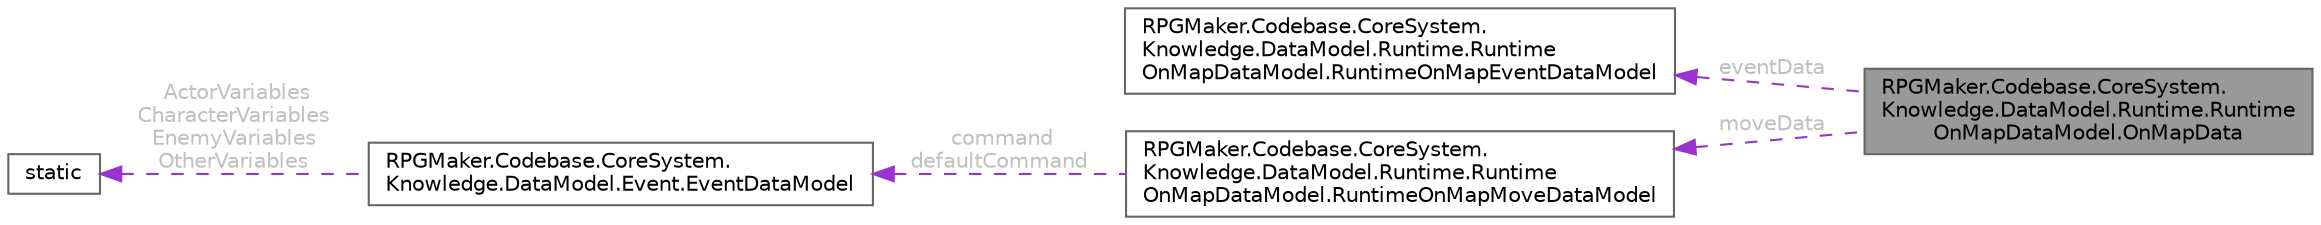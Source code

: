 digraph "RPGMaker.Codebase.CoreSystem.Knowledge.DataModel.Runtime.RuntimeOnMapDataModel.OnMapData"
{
 // LATEX_PDF_SIZE
  bgcolor="transparent";
  edge [fontname=Helvetica,fontsize=10,labelfontname=Helvetica,labelfontsize=10];
  node [fontname=Helvetica,fontsize=10,shape=box,height=0.2,width=0.4];
  rankdir="LR";
  Node1 [id="Node000001",label="RPGMaker.Codebase.CoreSystem.\lKnowledge.DataModel.Runtime.Runtime\lOnMapDataModel.OnMapData",height=0.2,width=0.4,color="gray40", fillcolor="grey60", style="filled", fontcolor="black",tooltip="😁 マップ・データ上"];
  Node2 -> Node1 [id="edge1_Node000001_Node000002",dir="back",color="darkorchid3",style="dashed",tooltip=" ",label=" eventData",fontcolor="grey" ];
  Node2 [id="Node000002",label="RPGMaker.Codebase.CoreSystem.\lKnowledge.DataModel.Runtime.Runtime\lOnMapDataModel.RuntimeOnMapEventDataModel",height=0.2,width=0.4,color="gray40", fillcolor="white", style="filled",URL="$d1/de1/class_r_p_g_maker_1_1_codebase_1_1_core_system_1_1_knowledge_1_1_data_model_1_1_runtime_1_1_runtd1ac8c7a13af84bf9d579ceb3511e869.html",tooltip="😁 マップ・イベント・データ・モデル上の実行時"];
  Node3 -> Node1 [id="edge2_Node000001_Node000003",dir="back",color="darkorchid3",style="dashed",tooltip=" ",label=" moveData",fontcolor="grey" ];
  Node3 [id="Node000003",label="RPGMaker.Codebase.CoreSystem.\lKnowledge.DataModel.Runtime.Runtime\lOnMapDataModel.RuntimeOnMapMoveDataModel",height=0.2,width=0.4,color="gray40", fillcolor="white", style="filled",URL="$d8/de0/class_r_p_g_maker_1_1_codebase_1_1_core_system_1_1_knowledge_1_1_data_model_1_1_runtime_1_1_runt4d3cf0704f104076e59817254d03a9e4.html",tooltip="😁 マップ移動データ・モデル上の実行時"];
  Node4 -> Node3 [id="edge3_Node000003_Node000004",dir="back",color="darkorchid3",style="dashed",tooltip=" ",label=" command\ndefaultCommand",fontcolor="grey" ];
  Node4 [id="Node000004",label="RPGMaker.Codebase.CoreSystem.\lKnowledge.DataModel.Event.EventDataModel",height=0.2,width=0.4,color="gray40", fillcolor="white", style="filled",URL="$d3/d9a/class_r_p_g_maker_1_1_codebase_1_1_core_system_1_1_knowledge_1_1_data_model_1_1_event_1_1_event_data_model.html",tooltip="😁 イベント・データ・モデル"];
  Node5 -> Node4 [id="edge4_Node000004_Node000005",dir="back",color="darkorchid3",style="dashed",tooltip=" ",label=" ActorVariables\nCharacterVariables\nEnemyVariables\nOtherVariables",fontcolor="grey" ];
  Node5 [id="Node000005",label="static",height=0.2,width=0.4,color="gray40", fillcolor="white", style="filled",tooltip=" "];
}
